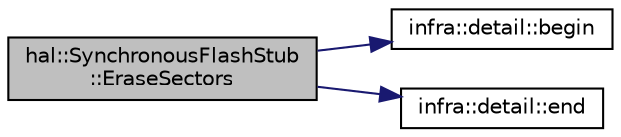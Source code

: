 digraph "hal::SynchronousFlashStub::EraseSectors"
{
 // INTERACTIVE_SVG=YES
  edge [fontname="Helvetica",fontsize="10",labelfontname="Helvetica",labelfontsize="10"];
  node [fontname="Helvetica",fontsize="10",shape=record];
  rankdir="LR";
  Node15 [label="hal::SynchronousFlashStub\l::EraseSectors",height=0.2,width=0.4,color="black", fillcolor="grey75", style="filled", fontcolor="black"];
  Node15 -> Node16 [color="midnightblue",fontsize="10",style="solid",fontname="Helvetica"];
  Node16 [label="infra::detail::begin",height=0.2,width=0.4,color="black", fillcolor="white", style="filled",URL="$d2/dc5/namespaceinfra_1_1detail.html#ad178b71c4a19a9b0bfe48a065920cf8c"];
  Node15 -> Node17 [color="midnightblue",fontsize="10",style="solid",fontname="Helvetica"];
  Node17 [label="infra::detail::end",height=0.2,width=0.4,color="black", fillcolor="white", style="filled",URL="$d2/dc5/namespaceinfra_1_1detail.html#aabbc48b4c4a9aa3edf84df033c0dd25d"];
}

